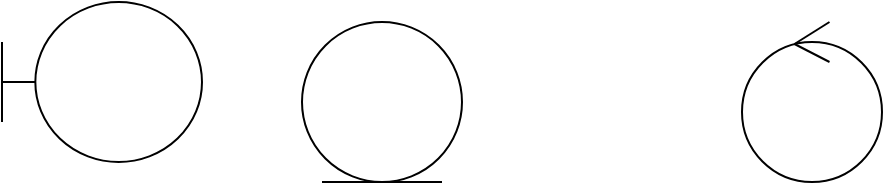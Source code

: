 <mxfile version="21.1.7" type="github">
  <diagram name="第 1 页" id="2etSsabE5EfdO6nmUWNd">
    <mxGraphModel dx="1050" dy="590" grid="1" gridSize="10" guides="1" tooltips="1" connect="1" arrows="1" fold="1" page="1" pageScale="1" pageWidth="827" pageHeight="1169" math="0" shadow="0">
      <root>
        <mxCell id="0" />
        <mxCell id="1" parent="0" />
        <mxCell id="MQDV8qLic893FauFztu4-1" value="" style="shape=umlBoundary;whiteSpace=wrap;html=1;" vertex="1" parent="1">
          <mxGeometry x="110" y="150" width="100" height="80" as="geometry" />
        </mxCell>
        <mxCell id="MQDV8qLic893FauFztu4-3" value="" style="ellipse;shape=umlEntity;whiteSpace=wrap;html=1;" vertex="1" parent="1">
          <mxGeometry x="260" y="160" width="80" height="80" as="geometry" />
        </mxCell>
        <mxCell id="MQDV8qLic893FauFztu4-4" value="" style="ellipse;shape=umlControl;whiteSpace=wrap;html=1;" vertex="1" parent="1">
          <mxGeometry x="480" y="160" width="70" height="80" as="geometry" />
        </mxCell>
      </root>
    </mxGraphModel>
  </diagram>
</mxfile>

